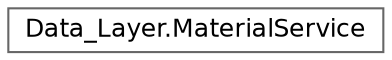 digraph "Graphical Class Hierarchy"
{
 // LATEX_PDF_SIZE
  bgcolor="transparent";
  edge [fontname=Helvetica,fontsize=12,labelfontname=Helvetica,labelfontsize=10];
  node [fontname=Helvetica,fontsize=12,shape=box,height=0.2,width=0.4];
  rankdir="LR";
  Node0 [id="Node000000",label="Data_Layer.MaterialService",height=0.2,width=0.4,color="grey40", fillcolor="white", style="filled",URL="$class_data___layer_1_1_material_service.html",tooltip="Class for managing materials used in a project."];
}
